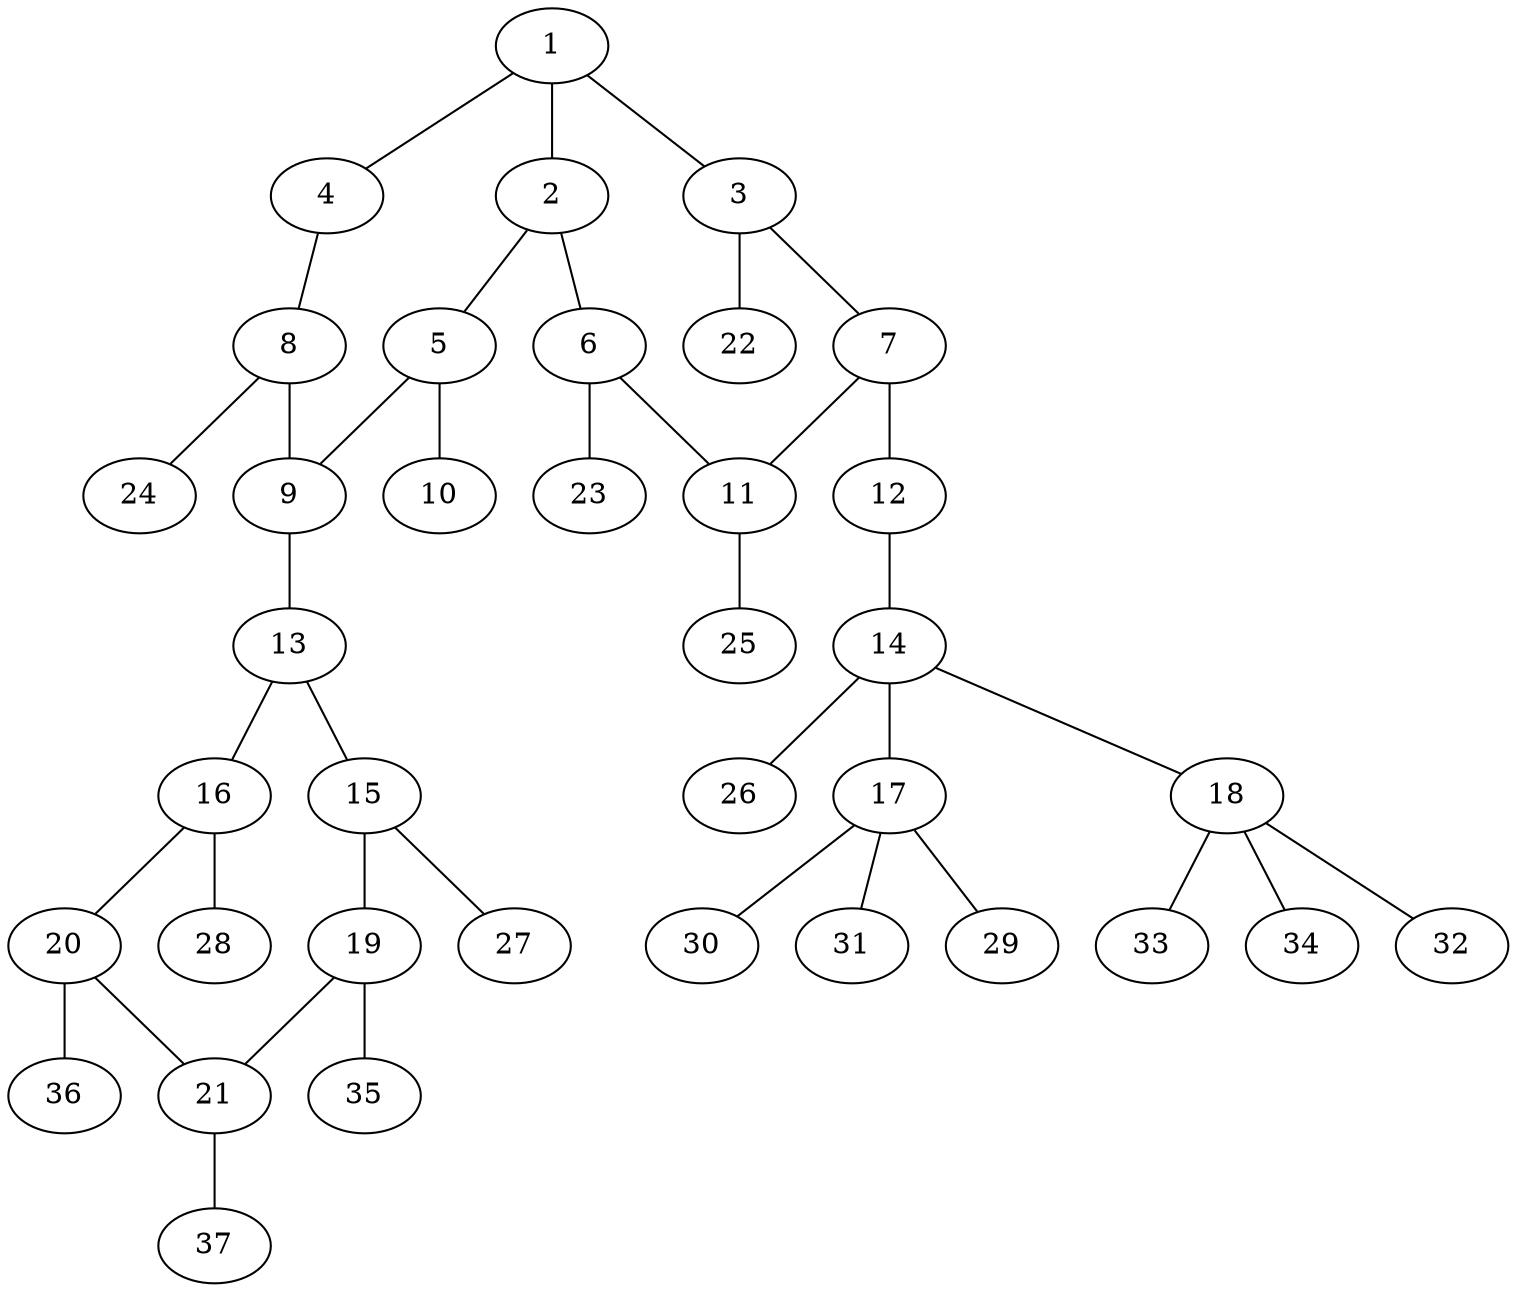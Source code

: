 graph molecule_3819 {
	1	 [chem=C];
	2	 [chem=C];
	1 -- 2	 [valence=2];
	3	 [chem=C];
	1 -- 3	 [valence=1];
	4	 [chem=O];
	1 -- 4	 [valence=1];
	5	 [chem=C];
	2 -- 5	 [valence=1];
	6	 [chem=C];
	2 -- 6	 [valence=1];
	7	 [chem=C];
	3 -- 7	 [valence=2];
	22	 [chem=H];
	3 -- 22	 [valence=1];
	8	 [chem=C];
	4 -- 8	 [valence=1];
	9	 [chem=C];
	5 -- 9	 [valence=1];
	10	 [chem=O];
	5 -- 10	 [valence=2];
	11	 [chem=C];
	6 -- 11	 [valence=2];
	23	 [chem=H];
	6 -- 23	 [valence=1];
	7 -- 11	 [valence=1];
	12	 [chem=O];
	7 -- 12	 [valence=1];
	8 -- 9	 [valence=2];
	24	 [chem=H];
	8 -- 24	 [valence=1];
	13	 [chem=C];
	9 -- 13	 [valence=1];
	25	 [chem=H];
	11 -- 25	 [valence=1];
	14	 [chem=C];
	12 -- 14	 [valence=1];
	15	 [chem=C];
	13 -- 15	 [valence=1];
	16	 [chem=C];
	13 -- 16	 [valence=2];
	17	 [chem=C];
	14 -- 17	 [valence=1];
	18	 [chem=C];
	14 -- 18	 [valence=1];
	26	 [chem=H];
	14 -- 26	 [valence=1];
	19	 [chem=C];
	15 -- 19	 [valence=2];
	27	 [chem=H];
	15 -- 27	 [valence=1];
	20	 [chem=C];
	16 -- 20	 [valence=1];
	28	 [chem=H];
	16 -- 28	 [valence=1];
	29	 [chem=H];
	17 -- 29	 [valence=1];
	30	 [chem=H];
	17 -- 30	 [valence=1];
	31	 [chem=H];
	17 -- 31	 [valence=1];
	32	 [chem=H];
	18 -- 32	 [valence=1];
	33	 [chem=H];
	18 -- 33	 [valence=1];
	34	 [chem=H];
	18 -- 34	 [valence=1];
	21	 [chem=C];
	19 -- 21	 [valence=1];
	35	 [chem=H];
	19 -- 35	 [valence=1];
	20 -- 21	 [valence=2];
	36	 [chem=H];
	20 -- 36	 [valence=1];
	37	 [chem=H];
	21 -- 37	 [valence=1];
}

